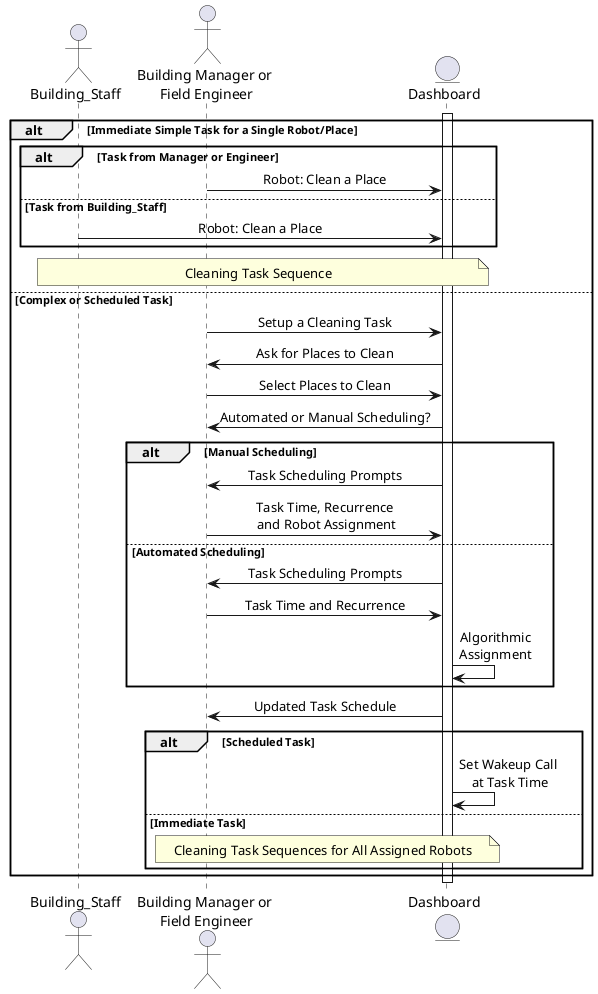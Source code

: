 @startuml task_assignment
skinparam sequenceMessageAlign center

actor Building_Staff
actor Manager_or_Engineer as "Building Manager or\n Field Engineer"
entity Dashboard

activate Dashboard
alt Immediate Simple Task for a Single Robot/Place
    alt Task from Manager or Engineer
        Manager_or_Engineer -> Dashboard: Robot: Clean a Place
    else Task from Building_Staff
        Building_Staff -> Dashboard: Robot: Clean a Place
    end
    note over Building_Staff, Dashboard: Cleaning Task Sequence
else Complex or Scheduled Task
    Manager_or_Engineer -> Dashboard: Setup a Cleaning Task
    Dashboard -> Manager_or_Engineer: Ask for Places to Clean
    Manager_or_Engineer -> Dashboard: Select Places to Clean
    Dashboard -> Manager_or_Engineer: Automated or Manual Scheduling?
    alt Manual Scheduling
        Dashboard -> Manager_or_Engineer: Task Scheduling Prompts
        Manager_or_Engineer -> Dashboard: Task Time, Recurrence\n and Robot Assignment
    else Automated Scheduling
        Dashboard -> Manager_or_Engineer: Task Scheduling Prompts
        Manager_or_Engineer -> Dashboard: Task Time and Recurrence
        Dashboard -> Dashboard: Algorithmic\nAssignment
    end
    Dashboard -> Manager_or_Engineer: Updated Task Schedule
    alt Scheduled Task
        Dashboard -> Dashboard: Set Wakeup Call \nat Task Time
    else Immediate Task
        note over Manager_or_Engineer, Dashboard: Cleaning Task Sequences for All Assigned Robots
    end
end
deactivate Dashboard
@enduml